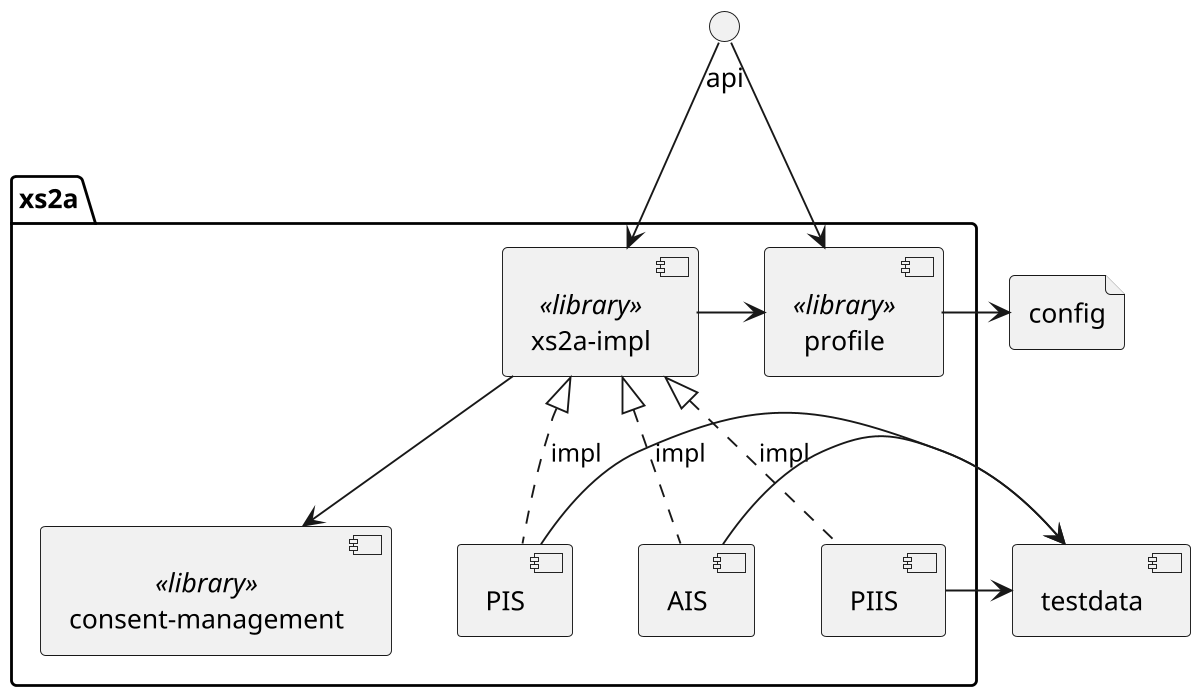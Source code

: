 @startuml whitebox-2-xs2a

skinparam shadowing false
scale 1200 width

() api
[testdata]
file config

package xs2a {

  [xs2a-impl] as xs2alib <<library>>
  [profile]<<library>>
  [consent-management] as cms <<library>>

  api --> xs2alib
  api --> profile

  xs2alib -> profile
  config <- profile

  xs2alib <|.. [PIS] : impl
  xs2alib <|.. [AIS] : impl
  xs2alib <|.. [PIIS] : impl
  xs2alib --> cms

  PIS -> testdata
  AIS -> testdata
  PIIS -> testdata

  ' only for layouting
  cms -[hidden] AIS
  cms -[hidden] PIS
  cms -[hidden] PIIS

}

@enduml
